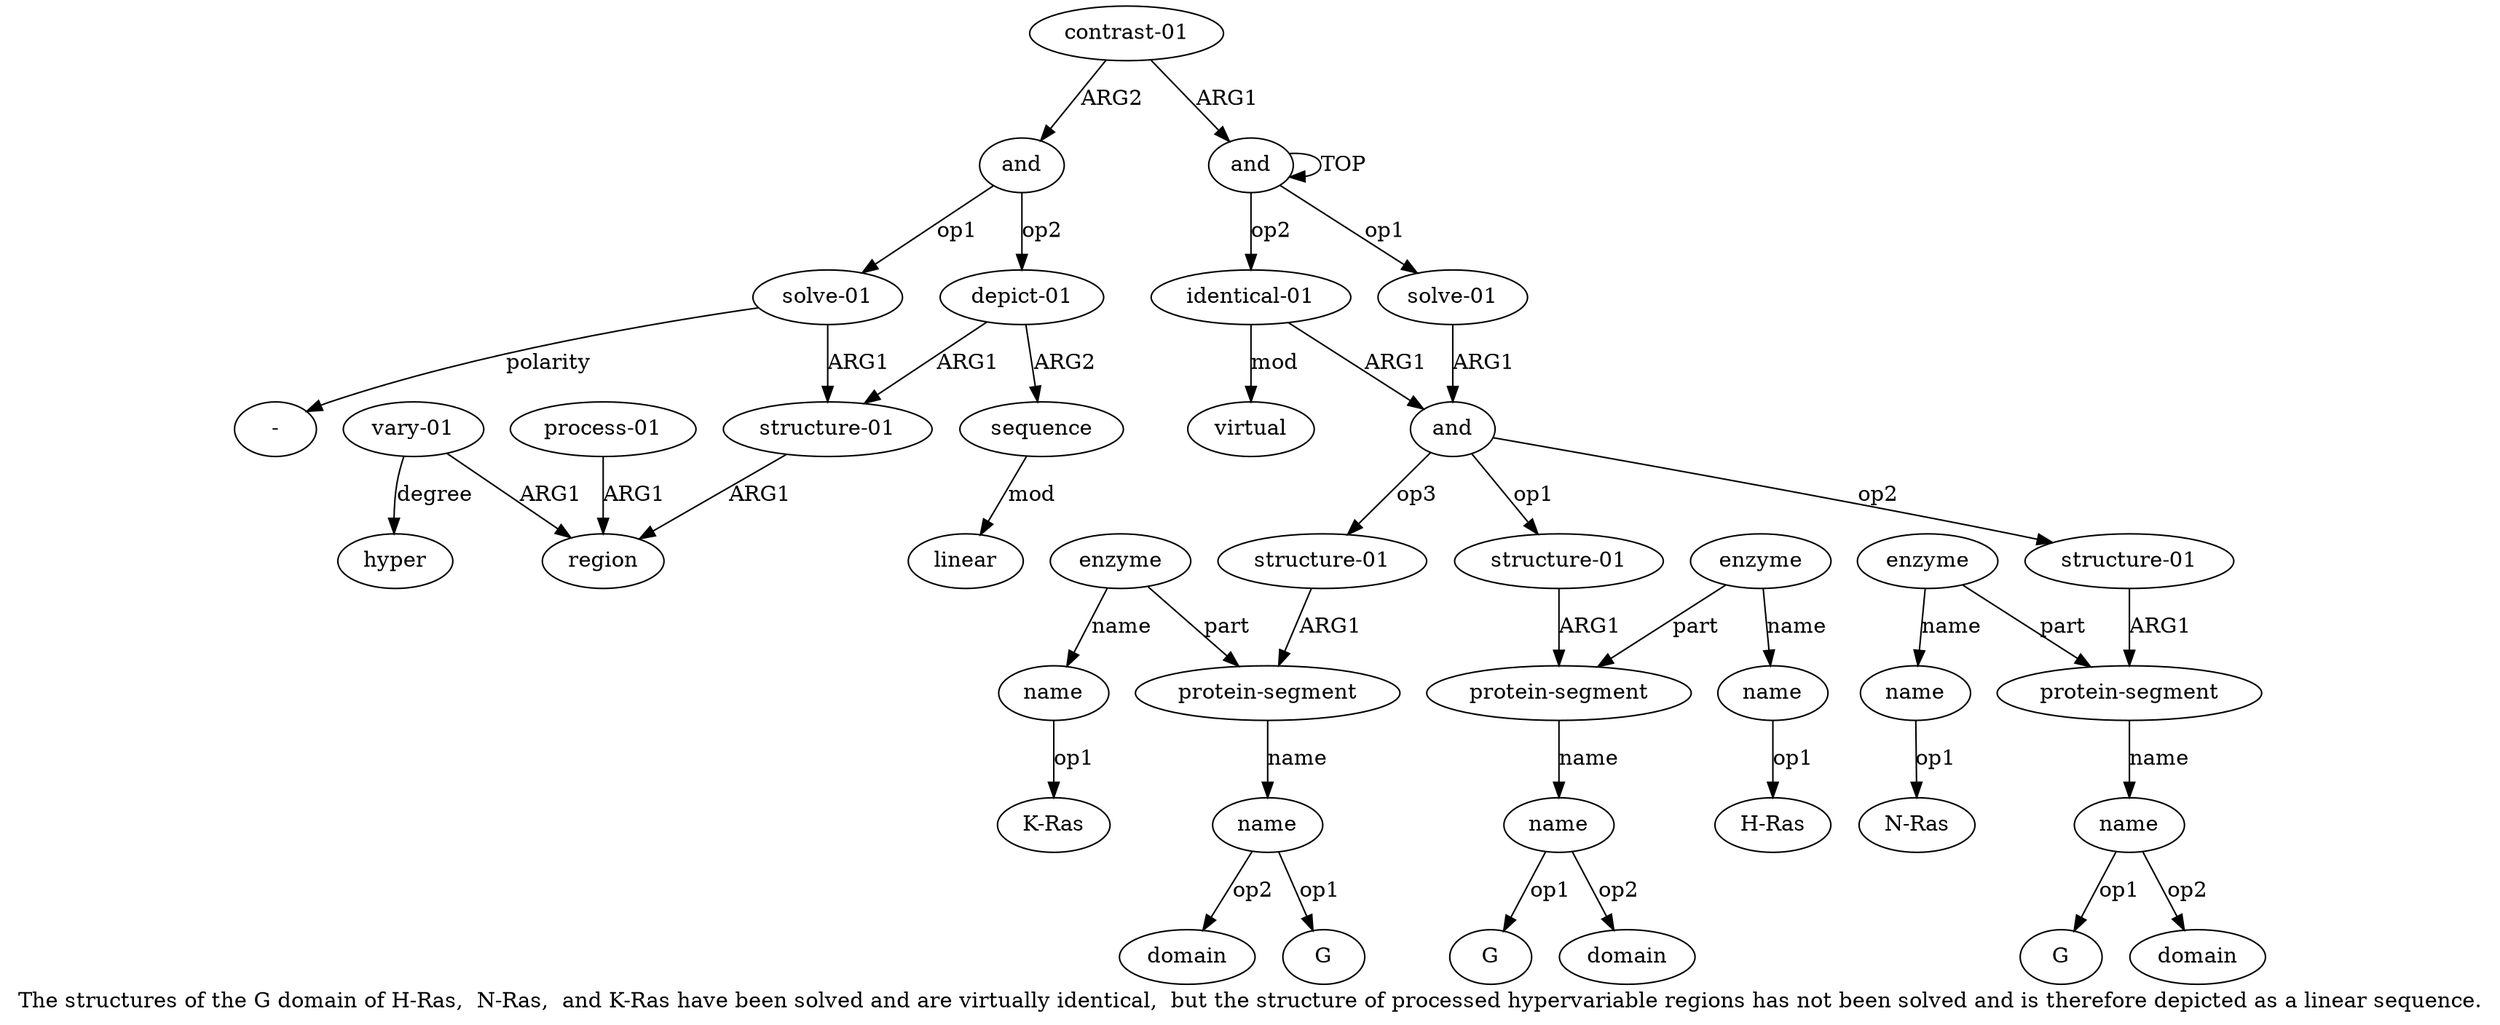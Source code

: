 digraph  {
	graph [label="The structures of the G domain of H-Ras,  N-Ras,  and K-Ras have been solved and are virtually identical,  but the structure of \
processed hypervariable regions has not been solved and is therefore depicted as a linear sequence."];
	node [label="\N"];
	a20	 [color=black,
		gold_ind=20,
		gold_label="contrast-01",
		label="contrast-01",
		test_ind=20,
		test_label="contrast-01"];
	a21	 [color=black,
		gold_ind=21,
		gold_label=and,
		label=and,
		test_ind=21,
		test_label=and];
	a20 -> a21 [key=0,
	color=black,
	gold_label=ARG2,
	label=ARG2,
	test_label=ARG2];
a0 [color=black,
	gold_ind=0,
	gold_label=and,
	label=and,
	test_ind=0,
	test_label=and];
a20 -> a0 [key=0,
color=black,
gold_label=ARG1,
label=ARG1,
test_label=ARG1];
a22 [color=black,
gold_ind=22,
gold_label="solve-01",
label="solve-01",
test_ind=22,
test_label="solve-01"];
a21 -> a22 [key=0,
color=black,
gold_label=op1,
label=op1,
test_label=op1];
a28 [color=black,
gold_ind=28,
gold_label="depict-01",
label="depict-01",
test_ind=28,
test_label="depict-01"];
a21 -> a28 [key=0,
color=black,
gold_label=op2,
label=op2,
test_label=op2];
a23 [color=black,
gold_ind=23,
gold_label="structure-01",
label="structure-01",
test_ind=23,
test_label="structure-01"];
a22 -> a23 [key=0,
color=black,
gold_label=ARG1,
label=ARG1,
test_label=ARG1];
"a22 -" [color=black,
gold_ind=-1,
gold_label="-",
label="-",
test_ind=-1,
test_label="-"];
a22 -> "a22 -" [key=0,
color=black,
gold_label=polarity,
label=polarity,
test_label=polarity];
a24 [color=black,
gold_ind=24,
gold_label=region,
label=region,
test_ind=24,
test_label=region];
a23 -> a24 [key=0,
color=black,
gold_label=ARG1,
label=ARG1,
test_label=ARG1];
a25 [color=black,
gold_ind=25,
gold_label="vary-01",
label="vary-01",
test_ind=25,
test_label="vary-01"];
a25 -> a24 [key=0,
color=black,
gold_label=ARG1,
label=ARG1,
test_label=ARG1];
a26 [color=black,
gold_ind=26,
gold_label=hyper,
label=hyper,
test_ind=26,
test_label=hyper];
a25 -> a26 [key=0,
color=black,
gold_label=degree,
label=degree,
test_label=degree];
a27 [color=black,
gold_ind=27,
gold_label="process-01",
label="process-01",
test_ind=27,
test_label="process-01"];
a27 -> a24 [key=0,
color=black,
gold_label=ARG1,
label=ARG1,
test_label=ARG1];
a28 -> a23 [key=0,
color=black,
gold_label=ARG1,
label=ARG1,
test_label=ARG1];
a29 [color=black,
gold_ind=29,
gold_label=sequence,
label=sequence,
test_ind=29,
test_label=sequence];
a28 -> a29 [key=0,
color=black,
gold_label=ARG2,
label=ARG2,
test_label=ARG2];
a30 [color=black,
gold_ind=30,
gold_label=linear,
label=linear,
test_ind=30,
test_label=linear];
a29 -> a30 [key=0,
color=black,
gold_label=mod,
label=mod,
test_label=mod];
"a10 G" [color=black,
gold_ind=-1,
gold_label=G,
label=G,
test_ind=-1,
test_label=G];
"a5 G" [color=black,
gold_ind=-1,
gold_label=G,
label=G,
test_ind=-1,
test_label=G];
"a5 domain" [color=black,
gold_ind=-1,
gold_label=domain,
label=domain,
test_ind=-1,
test_label=domain];
a15 [color=black,
gold_ind=15,
gold_label=name,
label=name,
test_ind=15,
test_label=name];
"a15 domain" [color=black,
gold_ind=-1,
gold_label=domain,
label=domain,
test_ind=-1,
test_label=domain];
a15 -> "a15 domain" [key=0,
color=black,
gold_label=op2,
label=op2,
test_label=op2];
"a15 G" [color=black,
gold_ind=-1,
gold_label=G,
label=G,
test_ind=-1,
test_label=G];
a15 -> "a15 G" [key=0,
color=black,
gold_label=op1,
label=op1,
test_label=op1];
a14 [color=black,
gold_ind=14,
gold_label="protein-segment",
label="protein-segment",
test_ind=14,
test_label="protein-segment"];
a14 -> a15 [key=0,
color=black,
gold_label=name,
label=name,
test_label=name];
a17 [color=black,
gold_ind=17,
gold_label=name,
label=name,
test_ind=17,
test_label=name];
"a17 K-Ras" [color=black,
gold_ind=-1,
gold_label="K-Ras",
label="K-Ras",
test_ind=-1,
test_label="K-Ras"];
a17 -> "a17 K-Ras" [key=0,
color=black,
gold_label=op1,
label=op1,
test_label=op1];
a16 [color=black,
gold_ind=16,
gold_label=enzyme,
label=enzyme,
test_ind=16,
test_label=enzyme];
a16 -> a14 [key=0,
color=black,
gold_label=part,
label=part,
test_label=part];
a16 -> a17 [key=0,
color=black,
gold_label=name,
label=name,
test_label=name];
a11 [color=black,
gold_ind=11,
gold_label=enzyme,
label=enzyme,
test_ind=11,
test_label=enzyme];
a12 [color=black,
gold_ind=12,
gold_label=name,
label=name,
test_ind=12,
test_label=name];
a11 -> a12 [key=0,
color=black,
gold_label=name,
label=name,
test_label=name];
a9 [color=black,
gold_ind=9,
gold_label="protein-segment",
label="protein-segment",
test_ind=9,
test_label="protein-segment"];
a11 -> a9 [key=0,
color=black,
gold_label=part,
label=part,
test_label=part];
a10 [color=black,
gold_ind=10,
gold_label=name,
label=name,
test_ind=10,
test_label=name];
a10 -> "a10 G" [key=0,
color=black,
gold_label=op1,
label=op1,
test_label=op1];
"a10 domain" [color=black,
gold_ind=-1,
gold_label=domain,
label=domain,
test_ind=-1,
test_label=domain];
a10 -> "a10 domain" [key=0,
color=black,
gold_label=op2,
label=op2,
test_label=op2];
a13 [color=black,
gold_ind=13,
gold_label="structure-01",
label="structure-01",
test_ind=13,
test_label="structure-01"];
a13 -> a14 [key=0,
color=black,
gold_label=ARG1,
label=ARG1,
test_label=ARG1];
"a12 N-Ras" [color=black,
gold_ind=-1,
gold_label="N-Ras",
label="N-Ras",
test_ind=-1,
test_label="N-Ras"];
a12 -> "a12 N-Ras" [key=0,
color=black,
gold_label=op1,
label=op1,
test_label=op1];
a19 [color=black,
gold_ind=19,
gold_label=virtual,
label=virtual,
test_ind=19,
test_label=virtual];
a18 [color=black,
gold_ind=18,
gold_label="identical-01",
label="identical-01",
test_ind=18,
test_label="identical-01"];
a18 -> a19 [key=0,
color=black,
gold_label=mod,
label=mod,
test_label=mod];
a2 [color=black,
gold_ind=2,
gold_label=and,
label=and,
test_ind=2,
test_label=and];
a18 -> a2 [key=0,
color=black,
gold_label=ARG1,
label=ARG1,
test_label=ARG1];
a1 [color=black,
gold_ind=1,
gold_label="solve-01",
label="solve-01",
test_ind=1,
test_label="solve-01"];
a1 -> a2 [key=0,
color=black,
gold_label=ARG1,
label=ARG1,
test_label=ARG1];
a0 -> a18 [key=0,
color=black,
gold_label=op2,
label=op2,
test_label=op2];
a0 -> a1 [key=0,
color=black,
gold_label=op1,
label=op1,
test_label=op1];
a0 -> a0 [key=0,
color=black,
gold_label=TOP,
label=TOP,
test_label=TOP];
a3 [color=black,
gold_ind=3,
gold_label="structure-01",
label="structure-01",
test_ind=3,
test_label="structure-01"];
a4 [color=black,
gold_ind=4,
gold_label="protein-segment",
label="protein-segment",
test_ind=4,
test_label="protein-segment"];
a3 -> a4 [key=0,
color=black,
gold_label=ARG1,
label=ARG1,
test_label=ARG1];
a2 -> a13 [key=0,
color=black,
gold_label=op3,
label=op3,
test_label=op3];
a2 -> a3 [key=0,
color=black,
gold_label=op1,
label=op1,
test_label=op1];
a8 [color=black,
gold_ind=8,
gold_label="structure-01",
label="structure-01",
test_ind=8,
test_label="structure-01"];
a2 -> a8 [key=0,
color=black,
gold_label=op2,
label=op2,
test_label=op2];
a5 [color=black,
gold_ind=5,
gold_label=name,
label=name,
test_ind=5,
test_label=name];
a5 -> "a5 G" [key=0,
color=black,
gold_label=op1,
label=op1,
test_label=op1];
a5 -> "a5 domain" [key=0,
color=black,
gold_label=op2,
label=op2,
test_label=op2];
a4 -> a5 [key=0,
color=black,
gold_label=name,
label=name,
test_label=name];
a7 [color=black,
gold_ind=7,
gold_label=name,
label=name,
test_ind=7,
test_label=name];
"a7 H-Ras" [color=black,
gold_ind=-1,
gold_label="H-Ras",
label="H-Ras",
test_ind=-1,
test_label="H-Ras"];
a7 -> "a7 H-Ras" [key=0,
color=black,
gold_label=op1,
label=op1,
test_label=op1];
a6 [color=black,
gold_ind=6,
gold_label=enzyme,
label=enzyme,
test_ind=6,
test_label=enzyme];
a6 -> a4 [key=0,
color=black,
gold_label=part,
label=part,
test_label=part];
a6 -> a7 [key=0,
color=black,
gold_label=name,
label=name,
test_label=name];
a9 -> a10 [key=0,
color=black,
gold_label=name,
label=name,
test_label=name];
a8 -> a9 [key=0,
color=black,
gold_label=ARG1,
label=ARG1,
test_label=ARG1];
}

